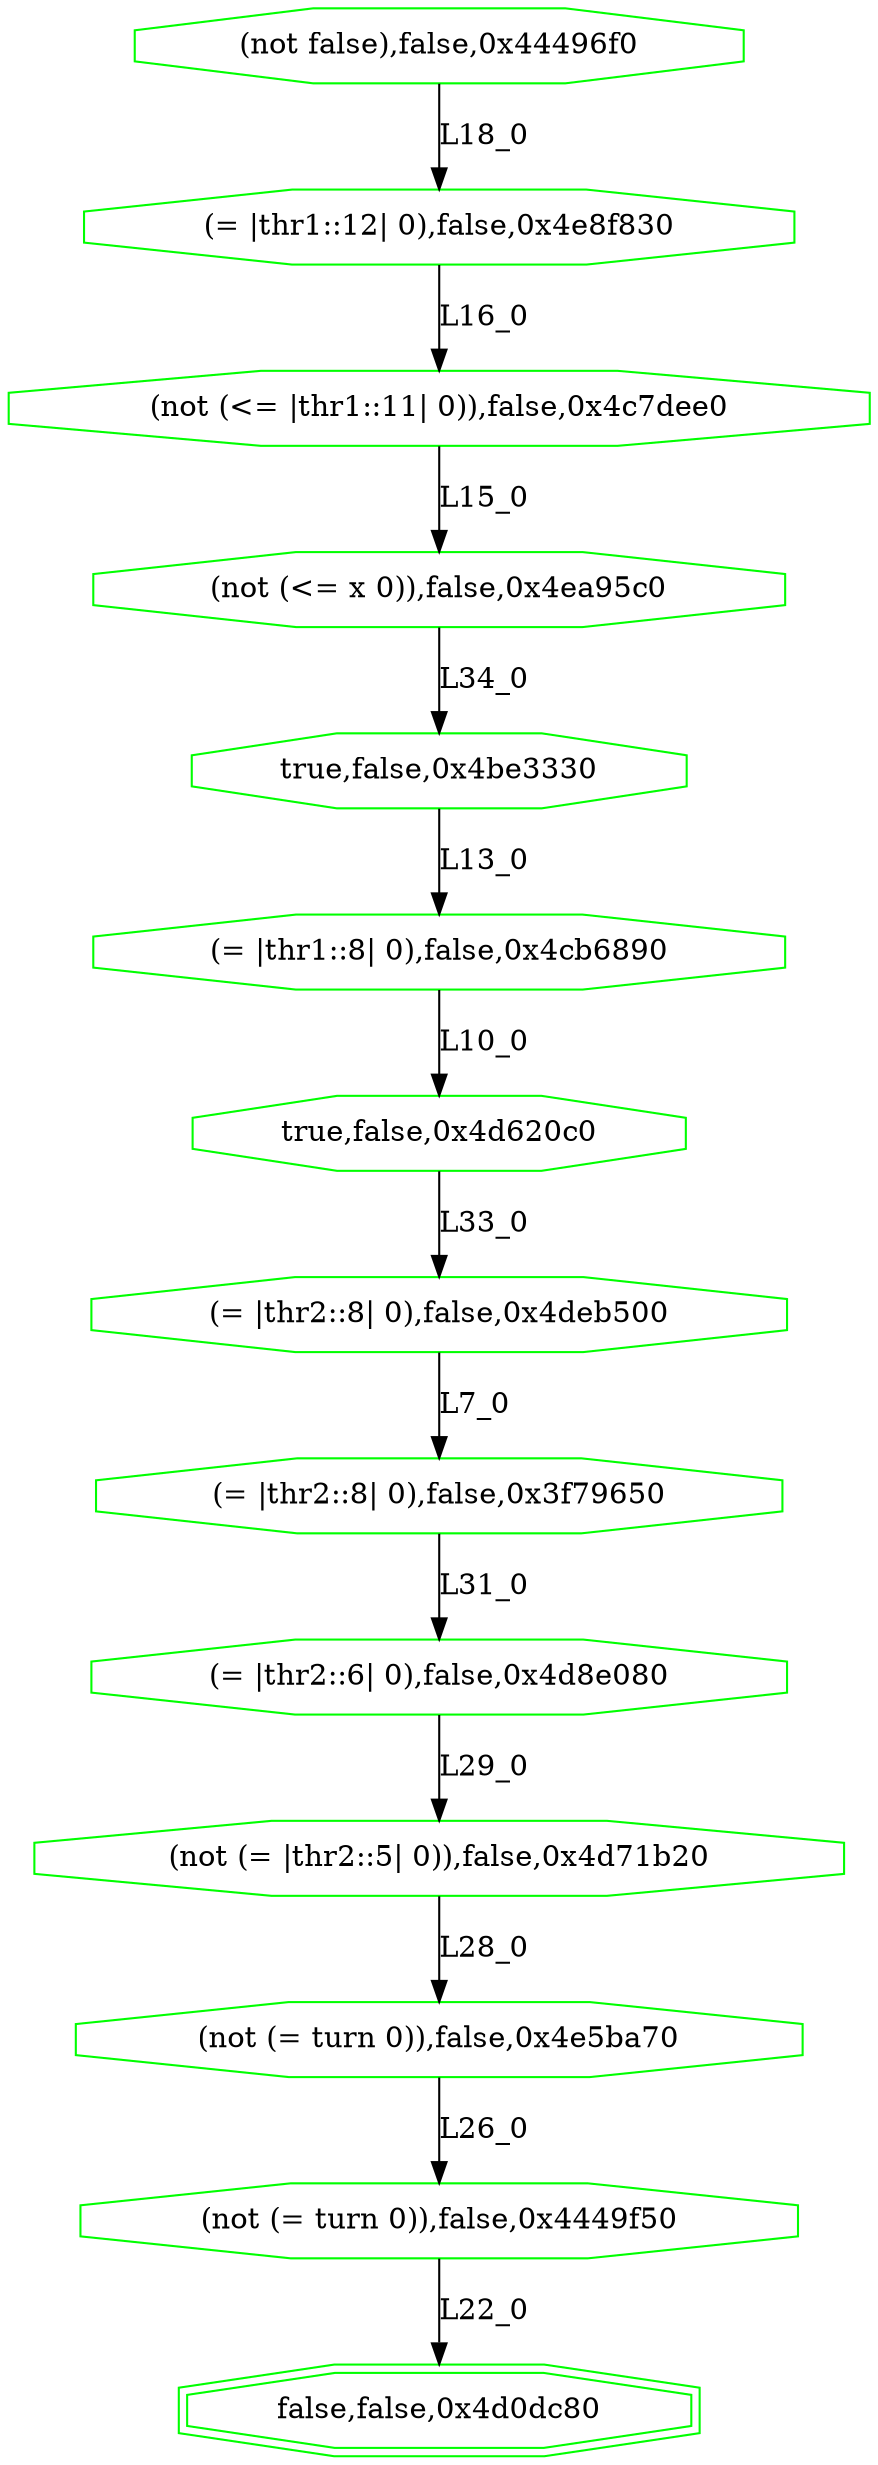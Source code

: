 digraph G {
0[label="(not false),false,0x44496f0", color=green,shape=octagon];
1[label="(= |thr1::12| 0),false,0x4e8f830", color=green,shape=octagon];
2[label="(not (<= |thr1::11| 0)),false,0x4c7dee0", color=green,shape=octagon];
3[label="(not (<= x 0)),false,0x4ea95c0", color=green,shape=octagon];
4[label="true,false,0x4be3330", color=green,shape=octagon];
5[label="(= |thr1::8| 0),false,0x4cb6890", color=green,shape=octagon];
6[label="true,false,0x4d620c0", color=green,shape=octagon];
7[label="(= |thr2::8| 0),false,0x4deb500", color=green,shape=octagon];
8[label="(= |thr2::8| 0),false,0x3f79650", color=green,shape=octagon];
9[label="(= |thr2::6| 0),false,0x4d8e080", color=green,shape=octagon];
10[label="(not (= |thr2::5| 0)),false,0x4d71b20", color=green,shape=octagon];
11[label="(not (= turn 0)),false,0x4e5ba70", color=green,shape=octagon];
12[label="(not (= turn 0)),false,0x4449f50", color=green,shape=octagon];
13[label="false,false,0x4d0dc80", color=green,shape=doubleoctagon];
0->1 [label="L18_0"];
1->2 [label="L16_0"];
2->3 [label="L15_0"];
3->4 [label="L34_0"];
4->5 [label="L13_0"];
5->6 [label="L10_0"];
6->7 [label="L33_0"];
7->8 [label="L7_0"];
8->9 [label="L31_0"];
9->10 [label="L29_0"];
10->11 [label="L28_0"];
11->12 [label="L26_0"];
12->13 [label="L22_0"];
}

